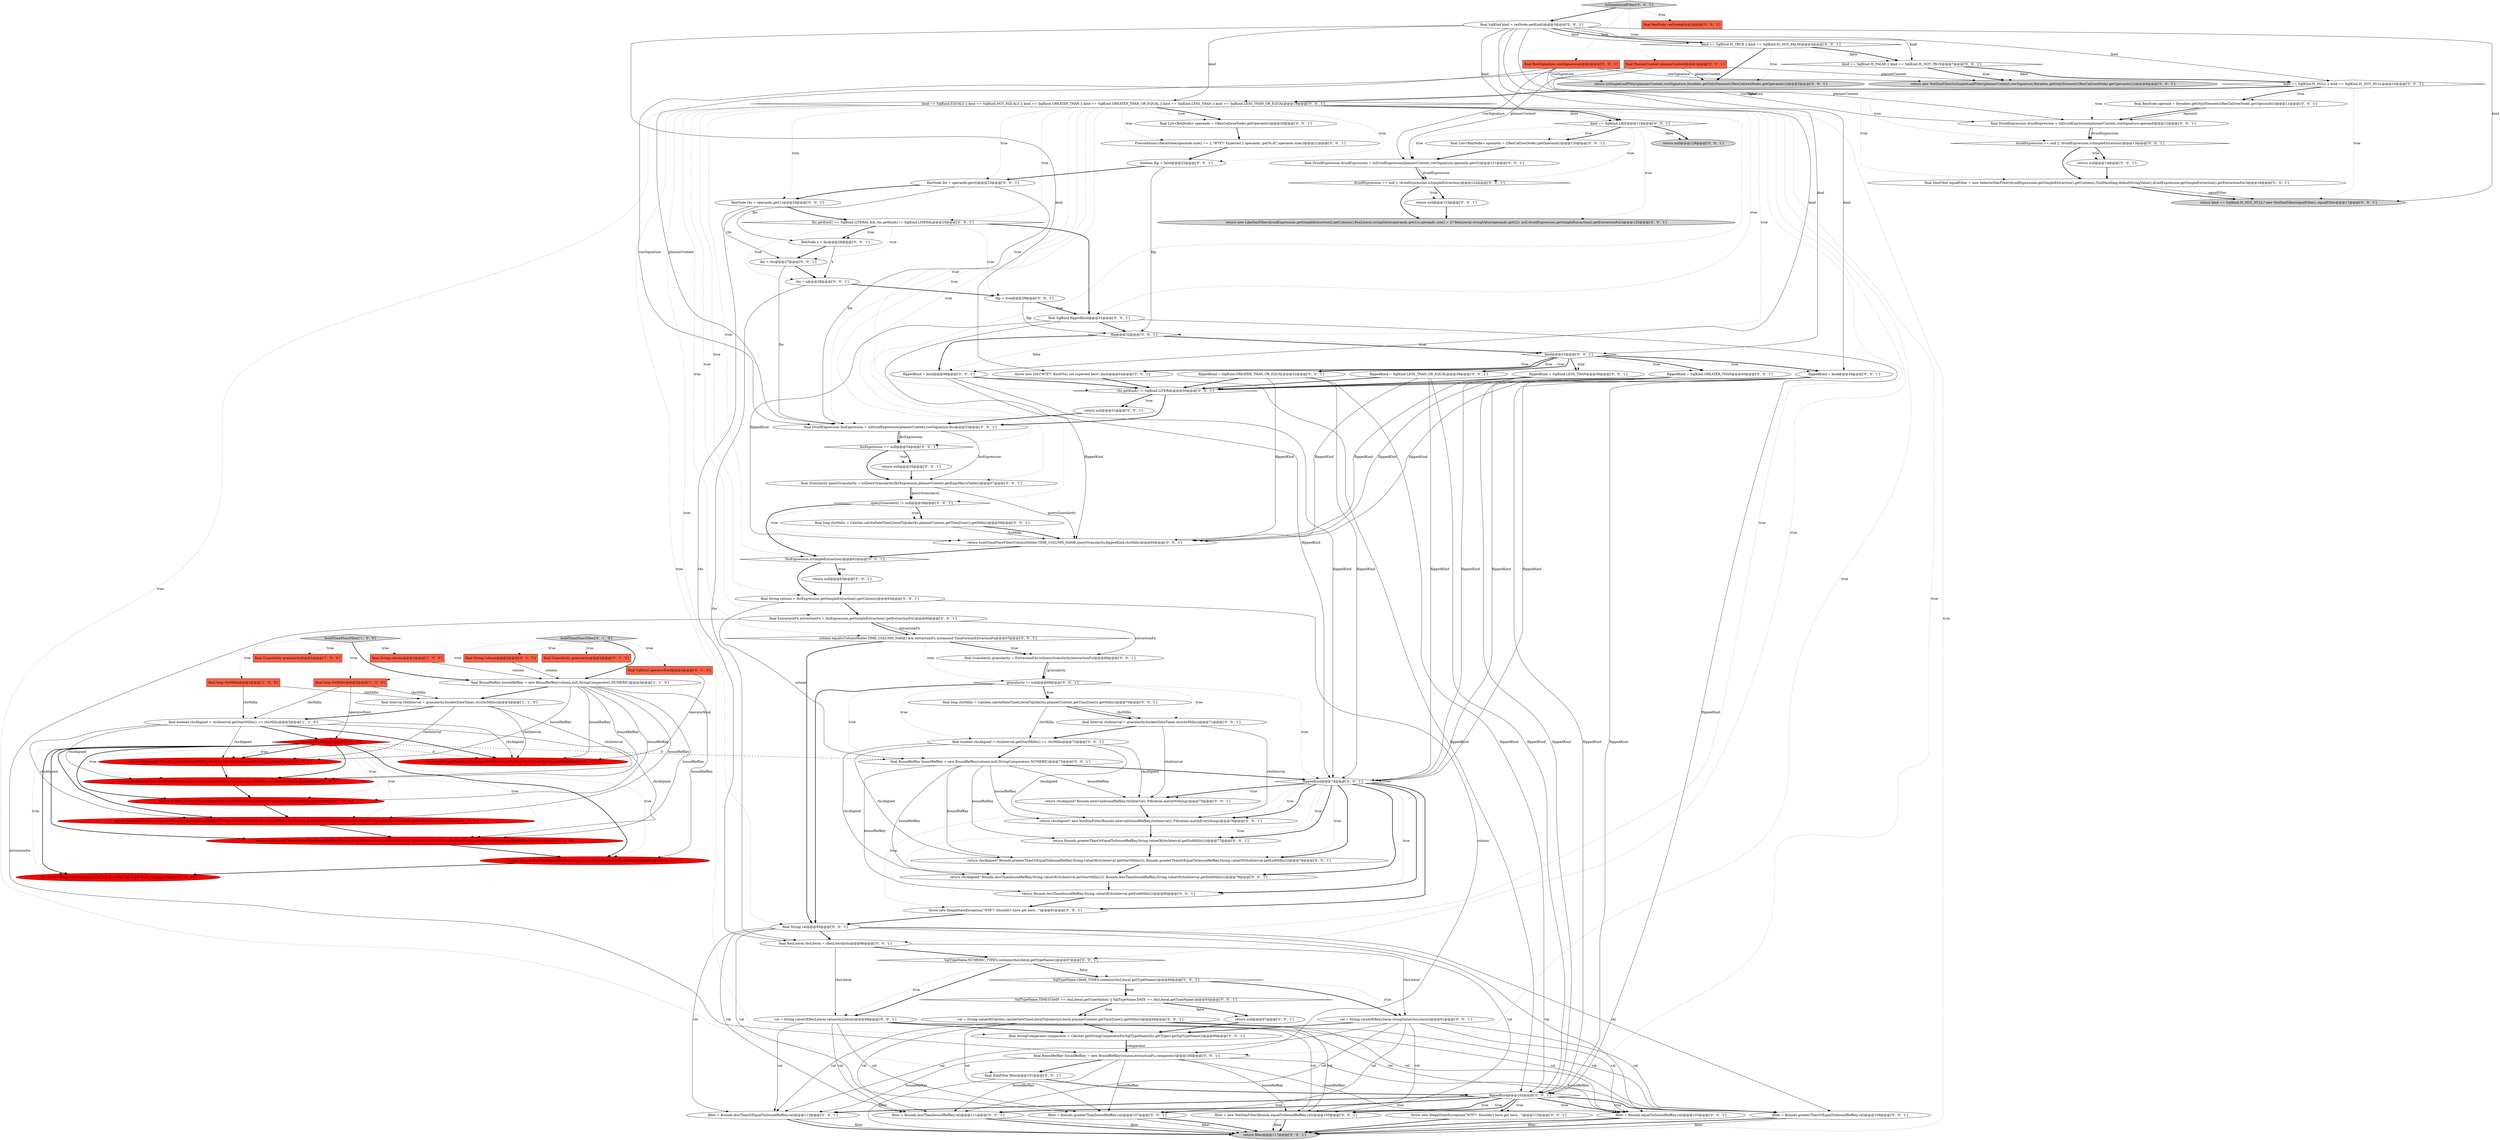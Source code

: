 digraph {
25 [style = filled, label = "final BoundRefKey boundRefKey = new BoundRefKey(column,null,StringComparators.NUMERIC)@@@73@@@['0', '0', '1']", fillcolor = white, shape = ellipse image = "AAA0AAABBB3BBB"];
44 [style = filled, label = "lhs.getKind() == SqlKind.LITERAL && rhs.getKind() != SqlKind.LITERAL@@@25@@@['0', '0', '1']", fillcolor = white, shape = diamond image = "AAA0AAABBB3BBB"];
64 [style = filled, label = "return buildTimeFloorFilter(ColumnHolder.TIME_COLUMN_NAME,queryGranularity,flippedKind,rhsMillis)@@@60@@@['0', '0', '1']", fillcolor = white, shape = ellipse image = "AAA0AAABBB3BBB"];
60 [style = filled, label = "return rhsAligned? Bounds.greaterThanOrEqualTo(boundRefKey,String.valueOf(rhsInterval.getStartMillis())): Bounds.greaterThanOrEqualTo(boundRefKey,String.valueOf(rhsInterval.getEndMillis()))@@@78@@@['0', '0', '1']", fillcolor = white, shape = ellipse image = "AAA0AAABBB3BBB"];
17 [style = filled, label = "return getBoundTimeDimFilter(operatorKind,boundRefKey,rhsInterval,rhsAligned)@@@6@@@['0', '1', '0']", fillcolor = red, shape = ellipse image = "AAA1AAABBB2BBB"];
38 [style = filled, label = "return null@@@14@@@['0', '0', '1']", fillcolor = white, shape = ellipse image = "AAA0AAABBB3BBB"];
53 [style = filled, label = "final RexLiteral rhsLiteral = (RexLiteral)rhs@@@86@@@['0', '0', '1']", fillcolor = white, shape = ellipse image = "AAA0AAABBB3BBB"];
27 [style = filled, label = "return null@@@63@@@['0', '0', '1']", fillcolor = white, shape = ellipse image = "AAA0AAABBB3BBB"];
34 [style = filled, label = "final String val@@@85@@@['0', '0', '1']", fillcolor = white, shape = ellipse image = "AAA0AAABBB3BBB"];
92 [style = filled, label = "return new LikeDimFilter(druidExpression.getSimpleExtraction().getColumn(),RexLiteral.stringValue(operands.get(1)),operands.size() > 2? RexLiteral.stringValue(operands.get(2)): null,druidExpression.getSimpleExtraction().getExtractionFn())@@@125@@@['0', '0', '1']", fillcolor = lightgray, shape = ellipse image = "AAA0AAABBB3BBB"];
36 [style = filled, label = "final Granularity queryGranularity = toQueryGranularity(lhsExpression,plannerContext.getExprMacroTable())@@@57@@@['0', '0', '1']", fillcolor = white, shape = ellipse image = "AAA0AAABBB3BBB"];
91 [style = filled, label = "flippedKind = SqlKind.GREATER_THAN_OR_EQUAL@@@42@@@['0', '0', '1']", fillcolor = white, shape = ellipse image = "AAA0AAABBB3BBB"];
42 [style = filled, label = "RexNode x = lhs@@@26@@@['0', '0', '1']", fillcolor = white, shape = ellipse image = "AAA0AAABBB3BBB"];
73 [style = filled, label = "SqlTypeName.TIMESTAMP == rhsLiteral.getTypeName() || SqlTypeName.DATE == rhsLiteral.getTypeName()@@@93@@@['0', '0', '1']", fillcolor = white, shape = diamond image = "AAA0AAABBB3BBB"];
30 [style = filled, label = "final DruidExpression druidExpression = toDruidExpression(plannerContext,rowSignature,operand)@@@12@@@['0', '0', '1']", fillcolor = white, shape = ellipse image = "AAA0AAABBB3BBB"];
113 [style = filled, label = "final String column = lhsExpression.getSimpleExtraction().getColumn()@@@65@@@['0', '0', '1']", fillcolor = white, shape = ellipse image = "AAA0AAABBB3BBB"];
9 [style = filled, label = "final String column@@@2@@@['1', '0', '0']", fillcolor = tomato, shape = box image = "AAA0AAABBB1BBB"];
84 [style = filled, label = "throw new ISE(\"WTF?! Kind(%s( not expected here\",kind)@@@44@@@['0', '0', '1']", fillcolor = white, shape = ellipse image = "AAA0AAABBB3BBB"];
107 [style = filled, label = "final Granularity granularity = ExtractionFns.toQueryGranularity(extractionFn)@@@68@@@['0', '0', '1']", fillcolor = white, shape = ellipse image = "AAA0AAABBB3BBB"];
71 [style = filled, label = "val = String.valueOf(Calcites.calciteDateTimeLiteralToJoda(rhsLiteral,plannerContext.getTimeZone()).getMillis())@@@94@@@['0', '0', '1']", fillcolor = white, shape = ellipse image = "AAA0AAABBB3BBB"];
105 [style = filled, label = "kind@@@33@@@['0', '0', '1']", fillcolor = white, shape = diamond image = "AAA0AAABBB3BBB"];
11 [style = filled, label = "return Bounds.greaterThanOrEqualTo(boundRefKey,String.valueOf(rhsInterval.getEndMillis()))@@@9@@@['1', '0', '0']", fillcolor = red, shape = ellipse image = "AAA1AAABBB1BBB"];
90 [style = filled, label = "flippedKind = SqlKind.GREATER_THAN@@@40@@@['0', '0', '1']", fillcolor = white, shape = ellipse image = "AAA0AAABBB3BBB"];
104 [style = filled, label = "return null@@@123@@@['0', '0', '1']", fillcolor = white, shape = ellipse image = "AAA0AAABBB3BBB"];
77 [style = filled, label = "final List<RexNode> operands = ((RexCall)rexNode).getOperands()@@@20@@@['0', '0', '1']", fillcolor = white, shape = ellipse image = "AAA0AAABBB3BBB"];
74 [style = filled, label = "return kind == SqlKind.IS_NOT_NULL? new NotDimFilter(equalFilter): equalFilter@@@17@@@['0', '0', '1']", fillcolor = lightgray, shape = ellipse image = "AAA0AAABBB3BBB"];
43 [style = filled, label = "lhs = rhs@@@27@@@['0', '0', '1']", fillcolor = white, shape = ellipse image = "AAA0AAABBB3BBB"];
32 [style = filled, label = "filter = Bounds.lessThanOrEqualTo(boundRefKey,val)@@@113@@@['0', '0', '1']", fillcolor = white, shape = ellipse image = "AAA0AAABBB3BBB"];
106 [style = filled, label = "return rhsAligned? Bounds.lessThan(boundRefKey,String.valueOf(rhsInterval.getStartMillis())): Bounds.lessThan(boundRefKey,String.valueOf(rhsInterval.getEndMillis()))@@@79@@@['0', '0', '1']", fillcolor = white, shape = ellipse image = "AAA0AAABBB3BBB"];
13 [style = filled, label = "return rhsAligned? Bounds.lessThan(boundRefKey,String.valueOf(rhsInterval.getStartMillis())): Bounds.lessThan(boundRefKey,String.valueOf(rhsInterval.getEndMillis()))@@@11@@@['1', '0', '0']", fillcolor = red, shape = ellipse image = "AAA1AAABBB1BBB"];
14 [style = filled, label = "operatorKind@@@6@@@['1', '0', '0']", fillcolor = red, shape = diamond image = "AAA1AAABBB1BBB"];
78 [style = filled, label = "Preconditions.checkState(operands.size() == 2,\"WTF?! Expected 2 operands, got(%,d(\",operands.size())@@@21@@@['0', '0', '1']", fillcolor = white, shape = ellipse image = "AAA0AAABBB3BBB"];
101 [style = filled, label = "column.equals(ColumnHolder.TIME_COLUMN_NAME) && extractionFn instanceof TimeFormatExtractionFn@@@67@@@['0', '0', '1']", fillcolor = white, shape = diamond image = "AAA0AAABBB3BBB"];
51 [style = filled, label = "val = String.valueOf(RexLiteral.stringValue(rhsLiteral))@@@91@@@['0', '0', '1']", fillcolor = white, shape = ellipse image = "AAA0AAABBB3BBB"];
94 [style = filled, label = "kind == SqlKind.LIKE@@@119@@@['0', '0', '1']", fillcolor = white, shape = diamond image = "AAA0AAABBB3BBB"];
87 [style = filled, label = "final ExtractionFn extractionFn = lhsExpression.getSimpleExtraction().getExtractionFn()@@@66@@@['0', '0', '1']", fillcolor = white, shape = ellipse image = "AAA0AAABBB3BBB"];
97 [style = filled, label = "throw new IllegalStateException(\"WTF?! Shouldn't have got here...\")@@@81@@@['0', '0', '1']", fillcolor = white, shape = ellipse image = "AAA0AAABBB3BBB"];
103 [style = filled, label = "filter = new NotDimFilter(Bounds.equalTo(boundRefKey,val))@@@105@@@['0', '0', '1']", fillcolor = white, shape = ellipse image = "AAA0AAABBB3BBB"];
52 [style = filled, label = "kind == SqlKind.IS_FALSE || kind == SqlKind.IS_NOT_TRUE@@@7@@@['0', '0', '1']", fillcolor = white, shape = diamond image = "AAA0AAABBB3BBB"];
48 [style = filled, label = "druidExpression == null || !druidExpression.isSimpleExtraction()@@@122@@@['0', '0', '1']", fillcolor = white, shape = diamond image = "AAA0AAABBB3BBB"];
57 [style = filled, label = "flippedKind = kind@@@34@@@['0', '0', '1']", fillcolor = white, shape = ellipse image = "AAA0AAABBB3BBB"];
83 [style = filled, label = "granularity != null@@@69@@@['0', '0', '1']", fillcolor = white, shape = diamond image = "AAA0AAABBB3BBB"];
2 [style = filled, label = "return rhsAligned? new NotDimFilter(Bounds.interval(boundRefKey,rhsInterval)): Filtration.matchEverything()@@@8@@@['1', '0', '0']", fillcolor = red, shape = ellipse image = "AAA1AAABBB1BBB"];
18 [style = filled, label = "final String column@@@2@@@['0', '1', '0']", fillcolor = tomato, shape = box image = "AAA0AAABBB2BBB"];
112 [style = filled, label = "flippedKind = kind@@@48@@@['0', '0', '1']", fillcolor = white, shape = ellipse image = "AAA0AAABBB3BBB"];
35 [style = filled, label = "toSimpleLeafFilter['0', '0', '1']", fillcolor = lightgray, shape = diamond image = "AAA0AAABBB3BBB"];
5 [style = filled, label = "final BoundRefKey boundRefKey = new BoundRefKey(column,null,StringComparators.NUMERIC)@@@3@@@['1', '1', '0']", fillcolor = white, shape = ellipse image = "AAA0AAABBB1BBB"];
88 [style = filled, label = "kind == SqlKind.EQUALS || kind == SqlKind.NOT_EQUALS || kind == SqlKind.GREATER_THAN || kind == SqlKind.GREATER_THAN_OR_EQUAL || kind == SqlKind.LESS_THAN || kind == SqlKind.LESS_THAN_OR_EQUAL@@@19@@@['0', '0', '1']", fillcolor = white, shape = diamond image = "AAA0AAABBB3BBB"];
6 [style = filled, label = "buildTimeFloorFilter['1', '0', '0']", fillcolor = lightgray, shape = diamond image = "AAA0AAABBB1BBB"];
81 [style = filled, label = "final RowSignature rowSignature@@@2@@@['0', '0', '1']", fillcolor = tomato, shape = box image = "AAA0AAABBB3BBB"];
100 [style = filled, label = "flippedKind@@@102@@@['0', '0', '1']", fillcolor = white, shape = diamond image = "AAA0AAABBB3BBB"];
22 [style = filled, label = "RexNode lhs = operands.get(0)@@@23@@@['0', '0', '1']", fillcolor = white, shape = ellipse image = "AAA0AAABBB3BBB"];
95 [style = filled, label = "return Bounds.lessThan(boundRefKey,String.valueOf(rhsInterval.getEndMillis()))@@@80@@@['0', '0', '1']", fillcolor = white, shape = ellipse image = "AAA0AAABBB3BBB"];
82 [style = filled, label = "kind == SqlKind.IS_NULL || kind == SqlKind.IS_NOT_NULL@@@10@@@['0', '0', '1']", fillcolor = white, shape = diamond image = "AAA0AAABBB3BBB"];
7 [style = filled, label = "final long rhsMillis@@@2@@@['1', '0', '0']", fillcolor = tomato, shape = box image = "AAA0AAABBB1BBB"];
89 [style = filled, label = "final boolean rhsAligned = rhsInterval.getStartMillis() == rhsMillis@@@72@@@['0', '0', '1']", fillcolor = white, shape = ellipse image = "AAA0AAABBB3BBB"];
24 [style = filled, label = "flippedKind = SqlKind.LESS_THAN_OR_EQUAL@@@38@@@['0', '0', '1']", fillcolor = white, shape = ellipse image = "AAA0AAABBB3BBB"];
69 [style = filled, label = "final DruidExpression lhsExpression = toDruidExpression(plannerContext,rowSignature,lhs)@@@53@@@['0', '0', '1']", fillcolor = white, shape = ellipse image = "AAA0AAABBB3BBB"];
55 [style = filled, label = "kind == SqlKind.IS_TRUE || kind == SqlKind.IS_NOT_FALSE@@@4@@@['0', '0', '1']", fillcolor = white, shape = diamond image = "AAA0AAABBB3BBB"];
19 [style = filled, label = "final Granularity granularity@@@2@@@['0', '1', '0']", fillcolor = tomato, shape = box image = "AAA0AAABBB2BBB"];
99 [style = filled, label = "flippedKind@@@74@@@['0', '0', '1']", fillcolor = white, shape = diamond image = "AAA0AAABBB3BBB"];
39 [style = filled, label = "final Interval rhsInterval = granularity.bucket(DateTimes.utc(rhsMillis))@@@71@@@['0', '0', '1']", fillcolor = white, shape = ellipse image = "AAA0AAABBB3BBB"];
85 [style = filled, label = "final List<RexNode> operands = ((RexCall)rexNode).getOperands()@@@120@@@['0', '0', '1']", fillcolor = white, shape = ellipse image = "AAA0AAABBB3BBB"];
21 [style = filled, label = "boolean flip = false@@@22@@@['0', '0', '1']", fillcolor = white, shape = ellipse image = "AAA0AAABBB3BBB"];
59 [style = filled, label = "final SqlKind flippedKind@@@31@@@['0', '0', '1']", fillcolor = white, shape = ellipse image = "AAA0AAABBB3BBB"];
37 [style = filled, label = "throw new IllegalStateException(\"WTF?! Shouldn't have got here...\")@@@115@@@['0', '0', '1']", fillcolor = white, shape = ellipse image = "AAA0AAABBB3BBB"];
46 [style = filled, label = "!lhsExpression.isSimpleExtraction()@@@62@@@['0', '0', '1']", fillcolor = white, shape = diamond image = "AAA0AAABBB3BBB"];
86 [style = filled, label = "final DruidExpression druidExpression = toDruidExpression(plannerContext,rowSignature,operands.get(0))@@@121@@@['0', '0', '1']", fillcolor = white, shape = ellipse image = "AAA0AAABBB3BBB"];
54 [style = filled, label = "final SqlKind kind = rexNode.getKind()@@@3@@@['0', '0', '1']", fillcolor = white, shape = ellipse image = "AAA0AAABBB3BBB"];
47 [style = filled, label = "return filter@@@117@@@['0', '0', '1']", fillcolor = lightgray, shape = ellipse image = "AAA0AAABBB3BBB"];
20 [style = filled, label = "buildTimeFloorFilter['0', '1', '0']", fillcolor = lightgray, shape = diamond image = "AAA0AAABBB2BBB"];
28 [style = filled, label = "return rhsAligned? new NotDimFilter(Bounds.interval(boundRefKey,rhsInterval)): Filtration.matchEverything()@@@76@@@['0', '0', '1']", fillcolor = white, shape = ellipse image = "AAA0AAABBB3BBB"];
26 [style = filled, label = "return new NotDimFilter(toSimpleLeafFilter(plannerContext,rowSignature,Iterables.getOnlyElement(((RexCall)rexNode).getOperands())))@@@8@@@['0', '0', '1']", fillcolor = lightgray, shape = ellipse image = "AAA0AAABBB3BBB"];
31 [style = filled, label = "druidExpression == null || !druidExpression.isSimpleExtraction()@@@13@@@['0', '0', '1']", fillcolor = white, shape = diamond image = "AAA0AAABBB3BBB"];
3 [style = filled, label = "final Granularity granularity@@@2@@@['1', '0', '0']", fillcolor = tomato, shape = box image = "AAA0AAABBB1BBB"];
41 [style = filled, label = "RexNode rhs = operands.get(1)@@@24@@@['0', '0', '1']", fillcolor = white, shape = ellipse image = "AAA0AAABBB3BBB"];
68 [style = filled, label = "return null@@@97@@@['0', '0', '1']", fillcolor = white, shape = ellipse image = "AAA0AAABBB3BBB"];
8 [style = filled, label = "return Bounds.lessThan(boundRefKey,String.valueOf(rhsInterval.getEndMillis()))@@@12@@@['1', '0', '0']", fillcolor = red, shape = ellipse image = "AAA1AAABBB1BBB"];
96 [style = filled, label = "final DimFilter filter@@@101@@@['0', '0', '1']", fillcolor = white, shape = ellipse image = "AAA0AAABBB3BBB"];
1 [style = filled, label = "return rhsAligned? Bounds.greaterThanOrEqualTo(boundRefKey,String.valueOf(rhsInterval.getStartMillis())): Bounds.greaterThanOrEqualTo(boundRefKey,String.valueOf(rhsInterval.getEndMillis()))@@@10@@@['1', '0', '0']", fillcolor = red, shape = ellipse image = "AAA1AAABBB1BBB"];
50 [style = filled, label = "final RexNode rexNode@@@2@@@['0', '0', '1']", fillcolor = tomato, shape = box image = "AAA0AAABBB3BBB"];
10 [style = filled, label = "final long rhsMillis@@@2@@@['1', '1', '0']", fillcolor = tomato, shape = box image = "AAA0AAABBB1BBB"];
0 [style = filled, label = "final boolean rhsAligned = rhsInterval.getStartMillis() == rhsMillis@@@5@@@['1', '1', '0']", fillcolor = white, shape = ellipse image = "AAA0AAABBB1BBB"];
63 [style = filled, label = "return Bounds.greaterThanOrEqualTo(boundRefKey,String.valueOf(rhsInterval.getEndMillis()))@@@77@@@['0', '0', '1']", fillcolor = white, shape = ellipse image = "AAA0AAABBB3BBB"];
12 [style = filled, label = "throw new IllegalStateException(\"WTF?! Shouldn't have got here...\")@@@13@@@['1', '0', '0']", fillcolor = red, shape = ellipse image = "AAA1AAABBB1BBB"];
45 [style = filled, label = "SqlTypeName.NUMERIC_TYPES.contains(rhsLiteral.getTypeName())@@@87@@@['0', '0', '1']", fillcolor = white, shape = diamond image = "AAA0AAABBB3BBB"];
93 [style = filled, label = "rhs.getKind() != SqlKind.LITERAL@@@50@@@['0', '0', '1']", fillcolor = white, shape = diamond image = "AAA0AAABBB3BBB"];
62 [style = filled, label = "final long rhsMillis = Calcites.calciteDateTimeLiteralToJoda(rhs,plannerContext.getTimeZone()).getMillis()@@@70@@@['0', '0', '1']", fillcolor = white, shape = ellipse image = "AAA0AAABBB3BBB"];
65 [style = filled, label = "final BoundRefKey boundRefKey = new BoundRefKey(column,extractionFn,comparator)@@@100@@@['0', '0', '1']", fillcolor = white, shape = ellipse image = "AAA0AAABBB3BBB"];
29 [style = filled, label = "filter = Bounds.greaterThan(boundRefKey,val)@@@107@@@['0', '0', '1']", fillcolor = white, shape = ellipse image = "AAA0AAABBB3BBB"];
111 [style = filled, label = "final RexNode operand = Iterables.getOnlyElement(((RexCall)rexNode).getOperands())@@@11@@@['0', '0', '1']", fillcolor = white, shape = ellipse image = "AAA0AAABBB3BBB"];
67 [style = filled, label = "lhsExpression == null@@@54@@@['0', '0', '1']", fillcolor = white, shape = diamond image = "AAA0AAABBB3BBB"];
56 [style = filled, label = "queryGranularity != null@@@58@@@['0', '0', '1']", fillcolor = white, shape = diamond image = "AAA0AAABBB3BBB"];
23 [style = filled, label = "return toSimpleLeafFilter(plannerContext,rowSignature,Iterables.getOnlyElement(((RexCall)rexNode).getOperands()))@@@5@@@['0', '0', '1']", fillcolor = lightgray, shape = ellipse image = "AAA0AAABBB3BBB"];
61 [style = filled, label = "return null@@@55@@@['0', '0', '1']", fillcolor = white, shape = ellipse image = "AAA0AAABBB3BBB"];
110 [style = filled, label = "SqlTypeName.CHAR_TYPES.contains(rhsLiteral.getTypeName())@@@90@@@['0', '0', '1']", fillcolor = white, shape = diamond image = "AAA0AAABBB3BBB"];
4 [style = filled, label = "return rhsAligned? Bounds.interval(boundRefKey,rhsInterval): Filtration.matchNothing()@@@7@@@['1', '0', '0']", fillcolor = red, shape = ellipse image = "AAA1AAABBB1BBB"];
109 [style = filled, label = "flip = true@@@29@@@['0', '0', '1']", fillcolor = white, shape = ellipse image = "AAA0AAABBB3BBB"];
66 [style = filled, label = "filter = Bounds.equalTo(boundRefKey,val)@@@103@@@['0', '0', '1']", fillcolor = white, shape = ellipse image = "AAA0AAABBB3BBB"];
15 [style = filled, label = "final Interval rhsInterval = granularity.bucket(DateTimes.utc(rhsMillis))@@@4@@@['1', '1', '0']", fillcolor = white, shape = ellipse image = "AAA0AAABBB1BBB"];
40 [style = filled, label = "return rhsAligned? Bounds.interval(boundRefKey,rhsInterval): Filtration.matchNothing()@@@75@@@['0', '0', '1']", fillcolor = white, shape = ellipse image = "AAA0AAABBB3BBB"];
98 [style = filled, label = "flippedKind = SqlKind.LESS_THAN@@@36@@@['0', '0', '1']", fillcolor = white, shape = ellipse image = "AAA0AAABBB3BBB"];
49 [style = filled, label = "filter = Bounds.greaterThanOrEqualTo(boundRefKey,val)@@@109@@@['0', '0', '1']", fillcolor = white, shape = ellipse image = "AAA0AAABBB3BBB"];
79 [style = filled, label = "val = String.valueOf(RexLiteral.value(rhsLiteral))@@@88@@@['0', '0', '1']", fillcolor = white, shape = ellipse image = "AAA0AAABBB3BBB"];
72 [style = filled, label = "final StringComparator comparator = Calcites.getStringComparatorForSqlTypeName(lhs.getType().getSqlTypeName())@@@99@@@['0', '0', '1']", fillcolor = white, shape = ellipse image = "AAA0AAABBB3BBB"];
16 [style = filled, label = "final SqlKind operatorKind@@@2@@@['0', '1', '0']", fillcolor = tomato, shape = box image = "AAA0AAABBB2BBB"];
33 [style = filled, label = "final DimFilter equalFilter = new SelectorDimFilter(druidExpression.getSimpleExtraction().getColumn(),NullHandling.defaultStringValue(),druidExpression.getSimpleExtraction().getExtractionFn())@@@16@@@['0', '0', '1']", fillcolor = white, shape = ellipse image = "AAA0AAABBB3BBB"];
58 [style = filled, label = "rhs = x@@@28@@@['0', '0', '1']", fillcolor = white, shape = ellipse image = "AAA0AAABBB3BBB"];
108 [style = filled, label = "return null@@@128@@@['0', '0', '1']", fillcolor = lightgray, shape = ellipse image = "AAA0AAABBB3BBB"];
75 [style = filled, label = "return null@@@51@@@['0', '0', '1']", fillcolor = white, shape = ellipse image = "AAA0AAABBB3BBB"];
102 [style = filled, label = "filter = Bounds.lessThan(boundRefKey,val)@@@111@@@['0', '0', '1']", fillcolor = white, shape = ellipse image = "AAA0AAABBB3BBB"];
70 [style = filled, label = "flip@@@32@@@['0', '0', '1']", fillcolor = white, shape = diamond image = "AAA0AAABBB3BBB"];
76 [style = filled, label = "final long rhsMillis = Calcites.calciteDateTimeLiteralToJoda(rhs,plannerContext.getTimeZone()).getMillis()@@@59@@@['0', '0', '1']", fillcolor = white, shape = ellipse image = "AAA0AAABBB3BBB"];
80 [style = filled, label = "final PlannerContext plannerContext@@@2@@@['0', '0', '1']", fillcolor = tomato, shape = box image = "AAA0AAABBB3BBB"];
54->55 [style = bold, label=""];
107->83 [style = solid, label="granularity"];
109->59 [style = bold, label=""];
72->65 [style = solid, label="comparator"];
76->64 [style = solid, label="rhsMillis"];
76->64 [style = bold, label=""];
14->25 [style = dashed, label="0"];
51->103 [style = solid, label="val"];
102->47 [style = solid, label="filter"];
101->83 [style = dotted, label="true"];
5->15 [style = bold, label=""];
86->48 [style = solid, label="druidExpression"];
32->47 [style = solid, label="filter"];
101->107 [style = bold, label=""];
99->97 [style = bold, label=""];
99->95 [style = dotted, label="true"];
18->5 [style = solid, label="column"];
53->79 [style = solid, label="rhsLiteral"];
67->61 [style = dotted, label="true"];
58->53 [style = solid, label="rhs"];
51->32 [style = solid, label="val"];
9->5 [style = solid, label="column"];
43->58 [style = bold, label=""];
45->110 [style = dotted, label="false"];
36->64 [style = solid, label="queryGranularity"];
35->54 [style = bold, label=""];
71->103 [style = solid, label="val"];
99->40 [style = bold, label=""];
22->41 [style = bold, label=""];
10->14 [style = solid, label="operatorKind"];
5->4 [style = solid, label="boundRefKey"];
56->64 [style = dotted, label="true"];
21->22 [style = bold, label=""];
103->47 [style = bold, label=""];
82->30 [style = dotted, label="true"];
14->8 [style = bold, label=""];
101->107 [style = dotted, label="true"];
7->15 [style = solid, label="rhsMillis"];
96->47 [style = solid, label="filter"];
16->17 [style = solid, label="operatorKind"];
7->0 [style = solid, label="rhsMillis"];
61->36 [style = bold, label=""];
57->100 [style = solid, label="flippedKind"];
95->97 [style = bold, label=""];
71->72 [style = bold, label=""];
88->70 [style = dotted, label="true"];
71->102 [style = solid, label="val"];
63->60 [style = bold, label=""];
72->65 [style = bold, label=""];
96->100 [style = bold, label=""];
94->92 [style = dotted, label="true"];
59->70 [style = bold, label=""];
62->89 [style = solid, label="rhsMillis"];
88->59 [style = dotted, label="true"];
100->103 [style = dotted, label="true"];
14->2 [style = bold, label=""];
66->47 [style = solid, label="filter"];
8->12 [style = bold, label=""];
59->99 [style = solid, label="flippedKind"];
52->82 [style = dotted, label="false"];
54->82 [style = solid, label="kind"];
82->88 [style = dotted, label="false"];
110->51 [style = dotted, label="true"];
69->67 [style = bold, label=""];
0->13 [style = solid, label="rhsAligned"];
87->101 [style = solid, label="extractionFn"];
86->48 [style = bold, label=""];
46->27 [style = dotted, label="true"];
14->13 [style = dotted, label="true"];
99->60 [style = dotted, label="true"];
65->32 [style = solid, label="boundRefKey"];
79->103 [style = solid, label="val"];
46->27 [style = bold, label=""];
31->38 [style = dotted, label="true"];
65->102 [style = solid, label="boundRefKey"];
35->81 [style = dotted, label="true"];
34->102 [style = solid, label="val"];
93->75 [style = bold, label=""];
41->44 [style = bold, label=""];
113->65 [style = solid, label="column"];
51->66 [style = solid, label="val"];
44->109 [style = dotted, label="true"];
20->16 [style = dotted, label="true"];
54->52 [style = solid, label="kind"];
112->99 [style = solid, label="flippedKind"];
15->2 [style = solid, label="rhsInterval"];
55->52 [style = dotted, label="false"];
5->13 [style = solid, label="boundRefKey"];
65->49 [style = solid, label="boundRefKey"];
110->73 [style = dotted, label="false"];
59->100 [style = solid, label="flippedKind"];
83->34 [style = bold, label=""];
54->88 [style = solid, label="kind"];
88->77 [style = bold, label=""];
113->25 [style = solid, label="column"];
34->66 [style = solid, label="val"];
0->4 [style = solid, label="rhsAligned"];
0->14 [style = bold, label=""];
25->106 [style = solid, label="boundRefKey"];
80->86 [style = solid, label="plannerContext"];
55->23 [style = bold, label=""];
104->92 [style = bold, label=""];
88->94 [style = dotted, label="false"];
15->0 [style = bold, label=""];
71->29 [style = solid, label="val"];
82->33 [style = dotted, label="true"];
73->71 [style = bold, label=""];
25->60 [style = solid, label="boundRefKey"];
24->100 [style = solid, label="flippedKind"];
54->84 [style = solid, label="kind"];
73->68 [style = dotted, label="false"];
53->51 [style = solid, label="rhsLiteral"];
48->104 [style = bold, label=""];
34->53 [style = bold, label=""];
14->2 [style = dotted, label="true"];
88->56 [style = dotted, label="true"];
94->86 [style = dotted, label="true"];
14->12 [style = dotted, label="true"];
99->28 [style = dotted, label="true"];
39->89 [style = bold, label=""];
88->65 [style = dotted, label="true"];
79->29 [style = solid, label="val"];
91->99 [style = solid, label="flippedKind"];
25->40 [style = solid, label="boundRefKey"];
25->95 [style = solid, label="boundRefKey"];
4->2 [style = bold, label=""];
88->45 [style = dotted, label="true"];
80->23 [style = solid, label="plannerContext"];
67->61 [style = bold, label=""];
62->39 [style = bold, label=""];
24->99 [style = solid, label="flippedKind"];
71->49 [style = solid, label="val"];
100->32 [style = dotted, label="true"];
105->24 [style = bold, label=""];
88->67 [style = dotted, label="true"];
44->42 [style = dotted, label="true"];
55->23 [style = dotted, label="true"];
31->33 [style = bold, label=""];
56->76 [style = dotted, label="true"];
99->60 [style = bold, label=""];
100->37 [style = bold, label=""];
99->28 [style = bold, label=""];
10->0 [style = solid, label="rhsMillis"];
14->4 [style = bold, label=""];
52->26 [style = bold, label=""];
98->99 [style = solid, label="flippedKind"];
99->97 [style = dotted, label="true"];
99->63 [style = dotted, label="true"];
100->66 [style = dotted, label="true"];
105->91 [style = dotted, label="true"];
100->103 [style = bold, label=""];
51->72 [style = bold, label=""];
48->104 [style = dotted, label="true"];
34->29 [style = solid, label="val"];
103->47 [style = solid, label="filter"];
6->9 [style = dotted, label="true"];
30->31 [style = bold, label=""];
0->2 [style = solid, label="rhsAligned"];
102->47 [style = bold, label=""];
99->63 [style = bold, label=""];
100->102 [style = bold, label=""];
105->98 [style = dotted, label="true"];
14->13 [style = bold, label=""];
70->112 [style = bold, label=""];
81->86 [style = solid, label="rowSignature"];
45->79 [style = bold, label=""];
5->2 [style = solid, label="boundRefKey"];
2->11 [style = bold, label=""];
0->17 [style = solid, label="rhsAligned"];
91->93 [style = bold, label=""];
90->93 [style = bold, label=""];
11->1 [style = bold, label=""];
5->17 [style = solid, label="boundRefKey"];
113->87 [style = bold, label=""];
64->46 [style = bold, label=""];
80->69 [style = solid, label="plannerContext"];
42->58 [style = solid, label="x"];
70->112 [style = dotted, label="false"];
14->1 [style = bold, label=""];
22->69 [style = solid, label="lhs"];
58->109 [style = bold, label=""];
82->74 [style = dotted, label="true"];
15->17 [style = solid, label="rhsInterval"];
81->26 [style = solid, label="rowSignature"];
88->36 [style = dotted, label="true"];
87->65 [style = solid, label="extractionFn"];
90->100 [style = solid, label="flippedKind"];
81->30 [style = solid, label="rowSignature"];
94->108 [style = dotted, label="false"];
54->112 [style = solid, label="kind"];
73->71 [style = dotted, label="true"];
35->50 [style = dotted, label="true"];
109->70 [style = solid, label="flip"];
13->8 [style = bold, label=""];
88->93 [style = dotted, label="true"];
53->45 [style = bold, label=""];
34->32 [style = solid, label="val"];
88->77 [style = dotted, label="true"];
88->72 [style = dotted, label="true"];
33->74 [style = solid, label="equalFilter"];
34->103 [style = solid, label="val"];
85->86 [style = bold, label=""];
105->84 [style = bold, label=""];
83->62 [style = dotted, label="true"];
1->13 [style = bold, label=""];
54->57 [style = solid, label="kind"];
49->47 [style = solid, label="filter"];
71->66 [style = solid, label="val"];
78->21 [style = bold, label=""];
100->32 [style = bold, label=""];
99->106 [style = bold, label=""];
15->4 [style = solid, label="rhsInterval"];
43->69 [style = solid, label="lhs"];
79->32 [style = solid, label="val"];
20->18 [style = dotted, label="true"];
14->11 [style = dotted, label="true"];
80->30 [style = solid, label="plannerContext"];
93->75 [style = dotted, label="true"];
6->3 [style = dotted, label="true"];
83->39 [style = dotted, label="true"];
60->106 [style = bold, label=""];
24->93 [style = bold, label=""];
65->66 [style = solid, label="boundRefKey"];
82->111 [style = dotted, label="true"];
44->43 [style = dotted, label="true"];
100->49 [style = dotted, label="true"];
35->80 [style = dotted, label="true"];
54->94 [style = solid, label="kind"];
94->108 [style = bold, label=""];
88->44 [style = dotted, label="true"];
87->101 [style = bold, label=""];
75->69 [style = bold, label=""];
88->47 [style = dotted, label="true"];
52->82 [style = bold, label=""];
105->91 [style = bold, label=""];
99->95 [style = bold, label=""];
5->8 [style = solid, label="boundRefKey"];
83->99 [style = dotted, label="true"];
89->28 [style = solid, label="rhsAligned"];
101->34 [style = bold, label=""];
100->102 [style = dotted, label="true"];
51->49 [style = solid, label="val"];
20->10 [style = dotted, label="true"];
105->24 [style = dotted, label="true"];
6->7 [style = dotted, label="true"];
105->57 [style = dotted, label="true"];
107->83 [style = bold, label=""];
25->28 [style = solid, label="boundRefKey"];
14->1 [style = dotted, label="true"];
59->64 [style = solid, label="flippedKind"];
111->30 [style = bold, label=""];
38->33 [style = bold, label=""];
14->4 [style = dotted, label="true"];
100->29 [style = bold, label=""];
80->26 [style = solid, label="plannerContext"];
88->78 [style = dotted, label="true"];
65->96 [style = bold, label=""];
44->42 [style = bold, label=""];
70->105 [style = bold, label=""];
88->69 [style = dotted, label="true"];
110->73 [style = bold, label=""];
91->100 [style = solid, label="flippedKind"];
88->87 [style = dotted, label="true"];
45->110 [style = bold, label=""];
57->99 [style = solid, label="flippedKind"];
70->105 [style = dotted, label="true"];
31->38 [style = bold, label=""];
21->70 [style = solid, label="flip"];
5->11 [style = solid, label="boundRefKey"];
6->5 [style = bold, label=""];
89->106 [style = solid, label="rhsAligned"];
14->17 [style = dashed, label="0"];
79->102 [style = solid, label="val"];
20->19 [style = dotted, label="true"];
89->60 [style = solid, label="rhsAligned"];
55->52 [style = bold, label=""];
65->29 [style = solid, label="boundRefKey"];
88->21 [style = dotted, label="true"];
54->55 [style = solid, label="kind"];
88->22 [style = dotted, label="true"];
42->43 [style = bold, label=""];
83->62 [style = bold, label=""];
46->113 [style = bold, label=""];
24->64 [style = solid, label="flippedKind"];
40->28 [style = bold, label=""];
100->66 [style = bold, label=""];
98->100 [style = solid, label="flippedKind"];
49->47 [style = bold, label=""];
82->31 [style = dotted, label="true"];
100->37 [style = dotted, label="true"];
32->47 [style = bold, label=""];
14->12 [style = bold, label=""];
39->28 [style = solid, label="rhsInterval"];
69->67 [style = solid, label="lhsExpression"];
94->85 [style = dotted, label="true"];
67->36 [style = bold, label=""];
39->40 [style = solid, label="rhsInterval"];
94->48 [style = dotted, label="true"];
44->59 [style = bold, label=""];
88->100 [style = dotted, label="true"];
33->74 [style = bold, label=""];
100->49 [style = bold, label=""];
93->69 [style = bold, label=""];
87->107 [style = solid, label="extractionFn"];
84->93 [style = bold, label=""];
79->49 [style = solid, label="val"];
22->42 [style = solid, label="lhs"];
97->34 [style = bold, label=""];
66->47 [style = bold, label=""];
89->40 [style = solid, label="rhsAligned"];
30->31 [style = solid, label="druidExpression"];
14->11 [style = bold, label=""];
29->47 [style = bold, label=""];
48->92 [style = bold, label=""];
68->72 [style = bold, label=""];
88->53 [style = dotted, label="true"];
0->17 [style = bold, label=""];
112->93 [style = bold, label=""];
88->113 [style = dotted, label="true"];
110->51 [style = bold, label=""];
82->111 [style = bold, label=""];
98->93 [style = bold, label=""];
56->46 [style = bold, label=""];
77->78 [style = bold, label=""];
0->1 [style = solid, label="rhsAligned"];
94->85 [style = bold, label=""];
88->41 [style = dotted, label="true"];
28->63 [style = bold, label=""];
83->89 [style = dotted, label="true"];
88->34 [style = dotted, label="true"];
57->64 [style = solid, label="flippedKind"];
34->49 [style = solid, label="val"];
27->113 [style = bold, label=""];
105->98 [style = bold, label=""];
45->79 [style = dotted, label="true"];
37->47 [style = bold, label=""];
82->88 [style = bold, label=""];
88->96 [style = dotted, label="true"];
57->93 [style = bold, label=""];
79->72 [style = bold, label=""];
10->15 [style = solid, label="rhsMillis"];
105->90 [style = dotted, label="true"];
111->30 [style = solid, label="operand"];
91->64 [style = solid, label="flippedKind"];
100->29 [style = dotted, label="true"];
89->25 [style = bold, label=""];
98->64 [style = solid, label="flippedKind"];
41->43 [style = solid, label="rhs"];
36->56 [style = solid, label="queryGranularity"];
81->23 [style = solid, label="rowSignature"];
6->10 [style = dotted, label="true"];
25->63 [style = solid, label="boundRefKey"];
112->64 [style = solid, label="flippedKind"];
54->74 [style = solid, label="kind"];
99->106 [style = dotted, label="true"];
88->46 [style = dotted, label="true"];
71->32 [style = solid, label="val"];
14->8 [style = dotted, label="true"];
69->36 [style = solid, label="lhsExpression"];
90->99 [style = solid, label="flippedKind"];
105->57 [style = bold, label=""];
105->84 [style = dotted, label="true"];
65->103 [style = solid, label="boundRefKey"];
62->39 [style = solid, label="rhsMillis"];
79->66 [style = solid, label="val"];
36->56 [style = bold, label=""];
54->105 [style = solid, label="kind"];
81->69 [style = solid, label="rowSignature"];
90->64 [style = solid, label="flippedKind"];
106->95 [style = bold, label=""];
5->1 [style = solid, label="boundRefKey"];
20->5 [style = bold, label=""];
99->40 [style = dotted, label="true"];
51->102 [style = solid, label="val"];
83->25 [style = dotted, label="true"];
88->94 [style = bold, label=""];
29->47 [style = solid, label="filter"];
51->29 [style = solid, label="val"];
44->58 [style = dotted, label="true"];
105->90 [style = bold, label=""];
25->99 [style = bold, label=""];
41->53 [style = solid, label="rhs"];
56->76 [style = bold, label=""];
73->68 [style = bold, label=""];
52->26 [style = dotted, label="true"];
112->100 [style = solid, label="flippedKind"];
88->101 [style = dotted, label="true"];
}
